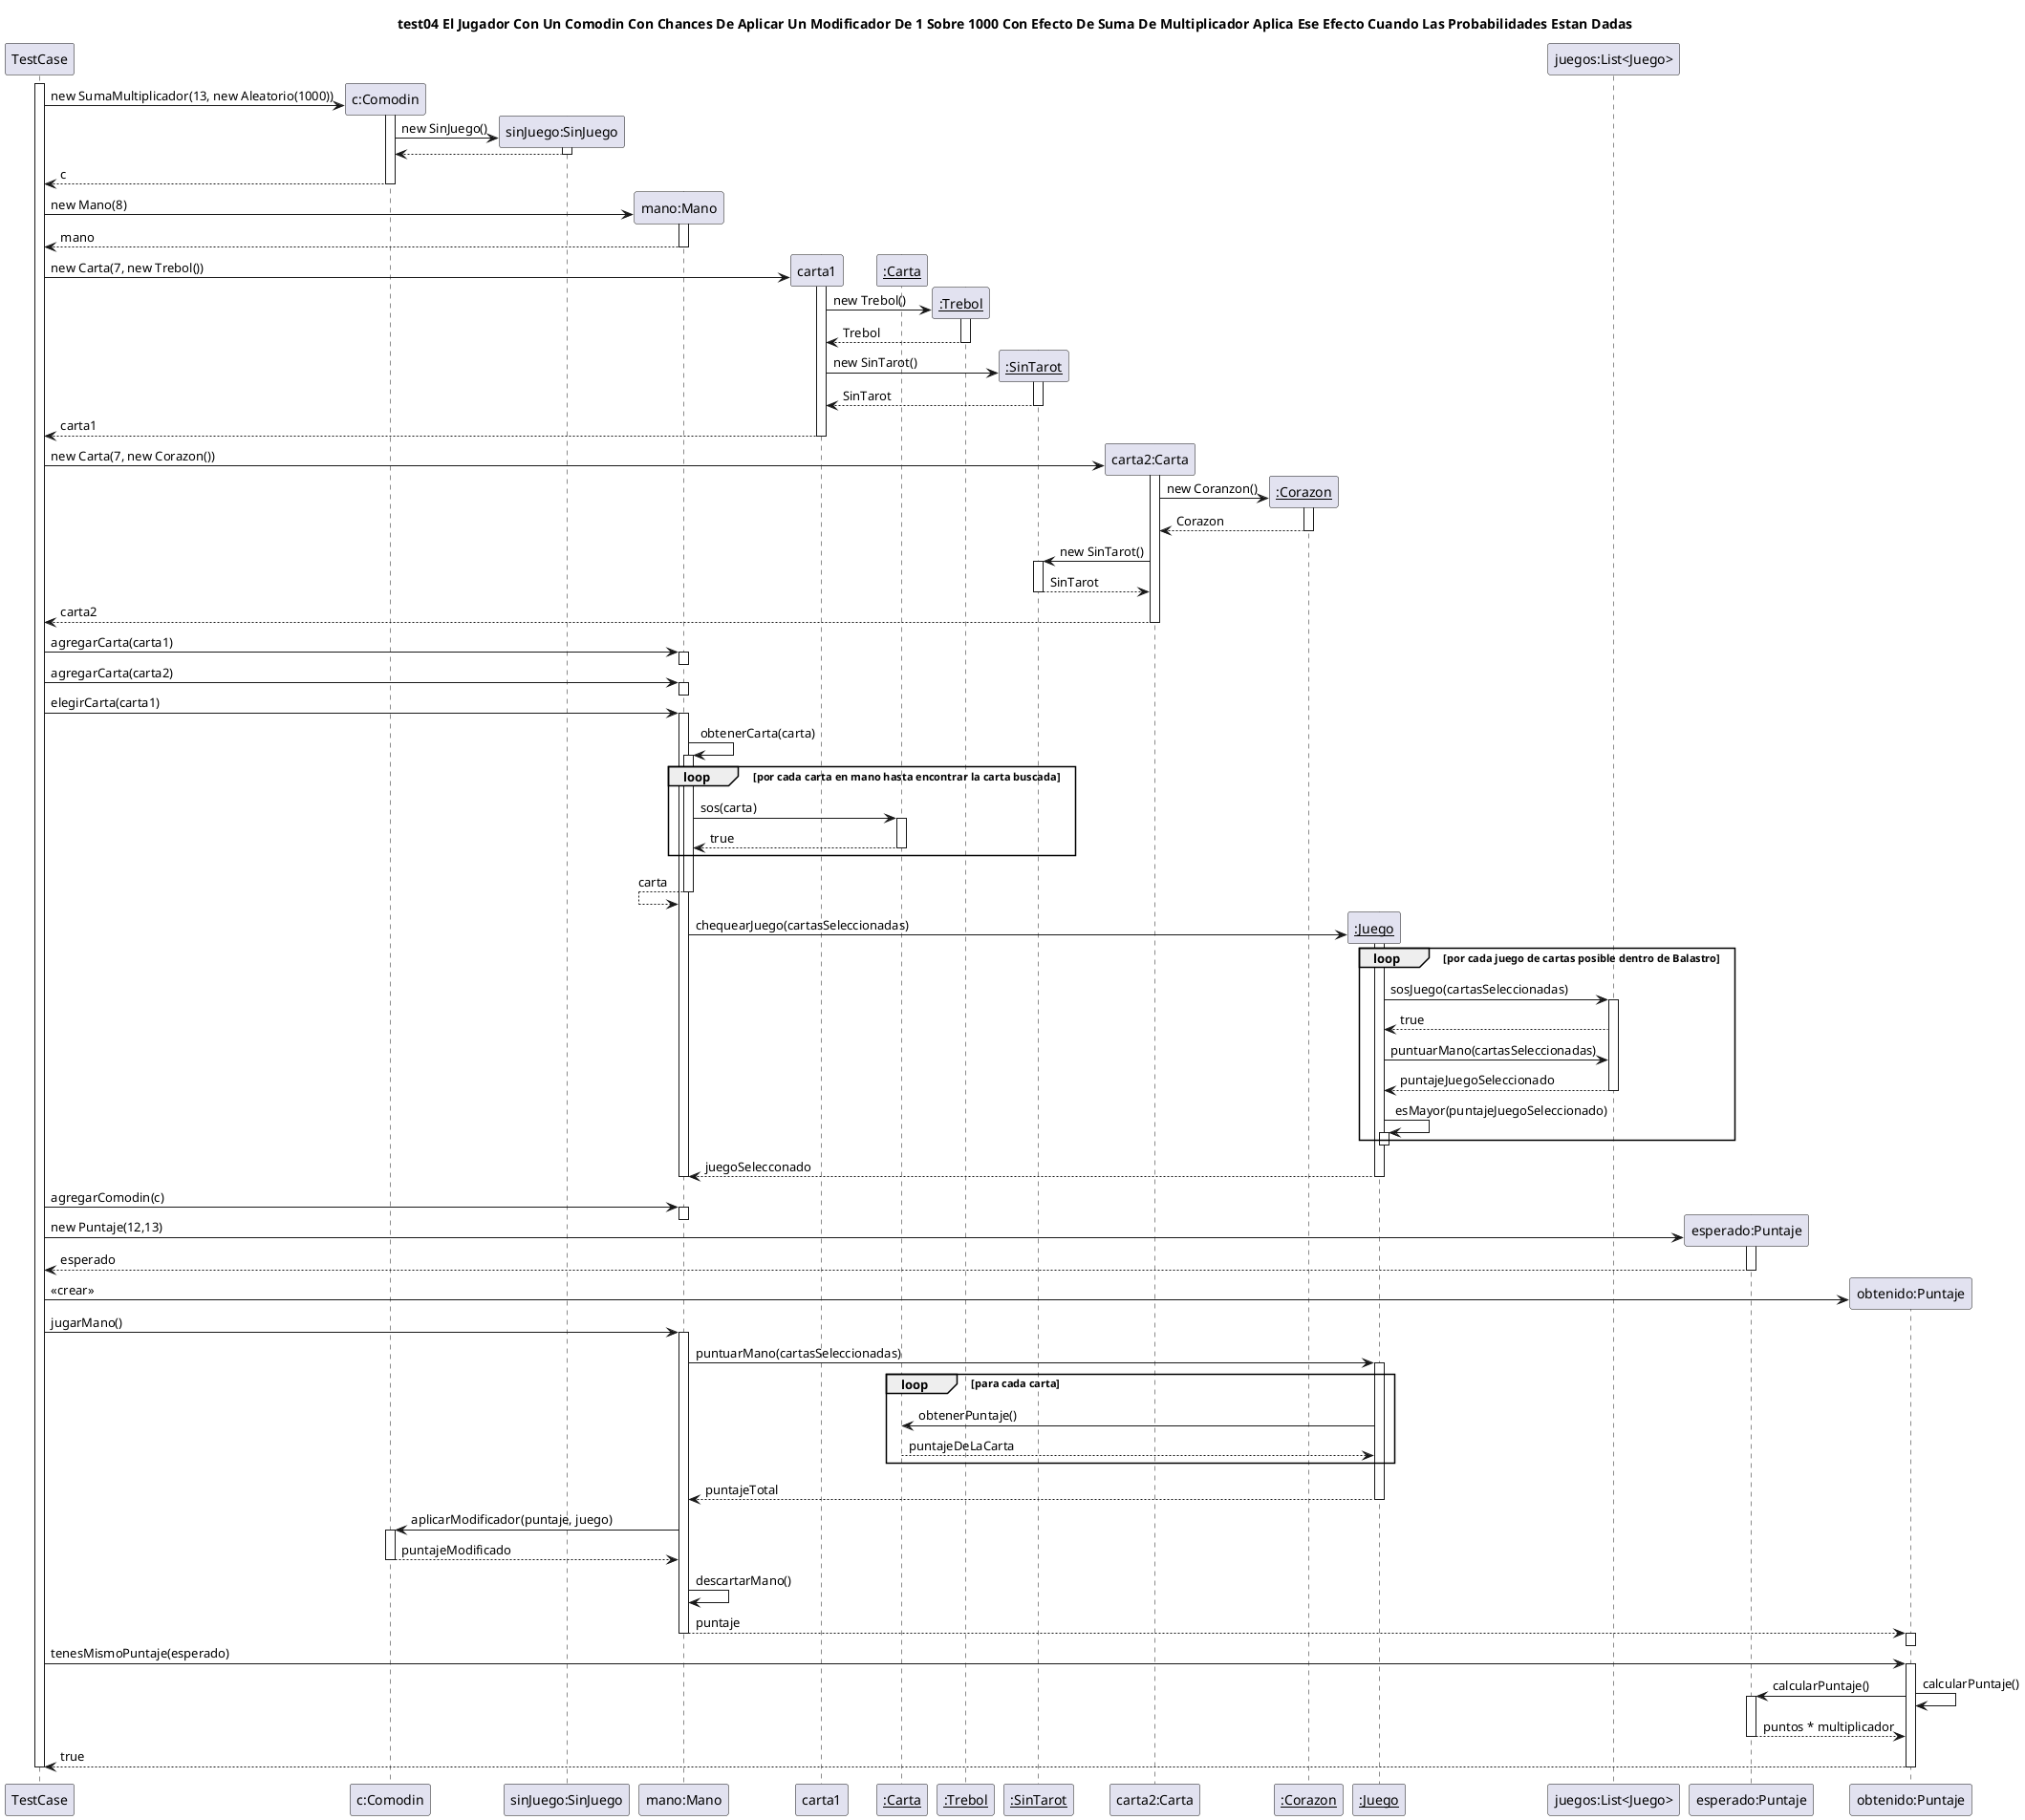 @startuml casoDeUso4
title "test04 El Jugador Con Un Comodin Con Chances De Aplicar Un Modificador De 1 Sobre 1000 Con Efecto De Suma De Multiplicador Aplica Ese Efecto Cuando Las Probabilidades Estan Dadas"
!pragma teoz true

participant "TestCase" as TestCase

activate TestCase

TestCase -> "c:Comodin" as comodin **: new SumaMultiplicador(13, new Aleatorio(1000))

activate comodin
comodin -> "sinJuego:SinJuego" as sinJuego ** : new SinJuego()
activate sinJuego
comodin <-- sinJuego
deactivate sinJuego
TestCase <-- comodin : c
deactivate comodin

TestCase -> "mano:Mano" as mano **: new Mano(8)
activate mano
TestCase <-- mano : mano
deactivate mano

carta1 -[hidden]-> "__:Carta__" as instanciaCarta **: blank
& TestCase -> "carta1:Carta" as carta1 **: new Carta(7, new Trebol())
activate carta1
carta1 -> "__:Trebol__" as trebol **: new Trebol()
activate trebol
carta1 <-- trebol : Trebol
deactivate trebol
carta1 -> "__:SinTarot__" as sinTarot **: new SinTarot()
activate sinTarot
carta1 <-- sinTarot : SinTarot
deactivate sinTarot
TestCase <-- carta1 : carta1
deactivate carta1

TestCase -> "carta2:Carta" as carta2 **: new Carta(7, new Corazon())
activate carta2
carta2 -> "__:Corazon__" as corazon **: new Coranzon()
activate corazon
carta2 <-- corazon: Corazon
deactivate corazon
carta2 -> sinTarot : new SinTarot()
activate sinTarot
carta2 <-- sinTarot : SinTarot
deactivate sinTarot
TestCase <-- carta2 : carta2
deactivate carta2

TestCase -> mano : agregarCarta(carta1)
activate mano
deactivate mano

TestCase -> mano : agregarCarta(carta2)
activate mano
deactivate mano


TestCase -> mano : elegirCarta(carta1)
activate mano
mano -> mano : obtenerCarta(carta)
activate mano
loop por cada carta en mano hasta encontrar la carta buscada
mano -> "__:Carta__" as instanciaCarta : sos(carta)
activate instanciaCarta
instanciaCarta --> mano : true
deactivate instanciaCarta
end
mano <-- mano : carta
deactivate mano
mano -> "__:Juego__" as juego **: chequearJuego(cartasSeleccionadas)
activate juego
loop por cada juego de cartas posible dentro de Balastro
juego -> "juegos:List<Juego>" as juegos : sosJuego(cartasSeleccionadas)
activate juegos
juegos --> juego : true
juego -> juegos : puntuarMano(cartasSeleccionadas)
juego <-- juegos : puntajeJuegoSeleccionado
deactivate juegos
juego -> juego : esMayor(puntajeJuegoSeleccionado)

activate juego
deactivate juego
end
mano <-- juego : juegoSelecconado
deactivate instanciaCarta
deactivate juego
deactivate mano

TestCase -> mano : agregarComodin(c)
activate mano
deactivate mano

TestCase -> "esperado:Puntaje" as esperado **: new Puntaje(12,13)
activate esperado
TestCase <-- esperado : esperado
deactivate esperado

TestCase -> "obtenido:Puntaje" as obtenido **: <<crear>>

TestCase -> mano : jugarMano()
activate mano 
mano -> juego : puntuarMano(cartasSeleccionadas)
activate juego
loop para cada carta
juego -> instanciaCarta : obtenerPuntaje()
juego <--instanciaCarta : puntajeDeLaCarta
end
mano <-- juego : puntajeTotal
deactivate juego
mano -> comodin : aplicarModificador(puntaje, juego)
activate comodin
comodin --> mano : puntajeModificado
deactivate comodin
mano -> mano : descartarMano()
obtenido <-- mano : puntaje
activate obtenido
deactivate obtenido
deactivate mano


obtenido <- TestCase : tenesMismoPuntaje(esperado)
activate obtenido
obtenido -> obtenido : calcularPuntaje()
 & obtenido -> esperado : calcularPuntaje()
activate esperado
esperado --> obtenido : puntos * multiplicador
deactivate esperado
obtenido --> TestCase: true
deactivate obtenido

deactivate TestCase

@enduml